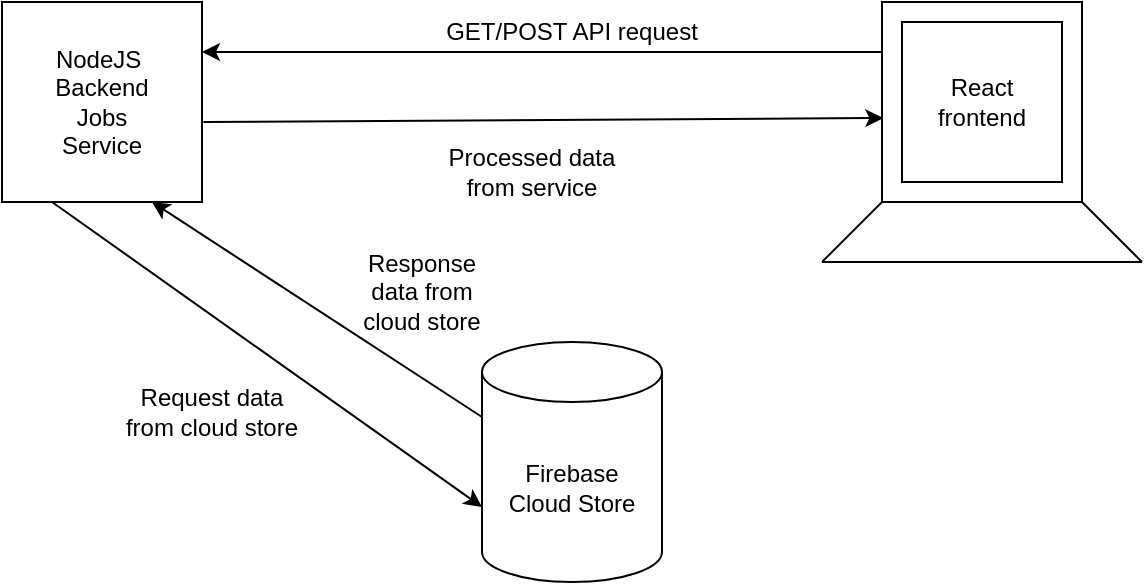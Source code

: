 <mxfile version="21.6.2" type="device">
  <diagram name="Page-1" id="yK_mSVt2A8b1Je5v2kyU">
    <mxGraphModel dx="794" dy="466" grid="1" gridSize="10" guides="1" tooltips="1" connect="1" arrows="1" fold="1" page="1" pageScale="1" pageWidth="850" pageHeight="1100" math="0" shadow="0">
      <root>
        <mxCell id="0" />
        <mxCell id="1" parent="0" />
        <mxCell id="-qdKztqQWDkX80fQBe4T-1" value="NodeJS&amp;nbsp;&lt;br&gt;Backend&lt;br&gt;Jobs&lt;br&gt;Service" style="whiteSpace=wrap;html=1;aspect=fixed;" vertex="1" parent="1">
          <mxGeometry x="80" y="120" width="100" height="100" as="geometry" />
        </mxCell>
        <mxCell id="-qdKztqQWDkX80fQBe4T-2" value="" style="whiteSpace=wrap;html=1;aspect=fixed;" vertex="1" parent="1">
          <mxGeometry x="520" y="120" width="100" height="100" as="geometry" />
        </mxCell>
        <mxCell id="-qdKztqQWDkX80fQBe4T-3" value="Firebase&lt;br&gt;Cloud Store" style="shape=cylinder3;whiteSpace=wrap;html=1;boundedLbl=1;backgroundOutline=1;size=15;" vertex="1" parent="1">
          <mxGeometry x="320" y="290" width="90" height="120" as="geometry" />
        </mxCell>
        <mxCell id="-qdKztqQWDkX80fQBe4T-4" value="" style="endArrow=classic;html=1;rounded=0;exitX=0;exitY=0.25;exitDx=0;exitDy=0;entryX=1;entryY=0.25;entryDx=0;entryDy=0;" edge="1" parent="1" source="-qdKztqQWDkX80fQBe4T-2" target="-qdKztqQWDkX80fQBe4T-1">
          <mxGeometry width="50" height="50" relative="1" as="geometry">
            <mxPoint x="420" y="160" as="sourcePoint" />
            <mxPoint x="470" y="110" as="targetPoint" />
          </mxGeometry>
        </mxCell>
        <mxCell id="-qdKztqQWDkX80fQBe4T-5" value="GET/POST API request" style="text;html=1;strokeColor=none;fillColor=none;align=center;verticalAlign=middle;whiteSpace=wrap;rounded=0;" vertex="1" parent="1">
          <mxGeometry x="295" y="120" width="140" height="30" as="geometry" />
        </mxCell>
        <mxCell id="-qdKztqQWDkX80fQBe4T-6" value="" style="endArrow=classic;html=1;rounded=0;exitX=0.25;exitY=1;exitDx=0;exitDy=0;entryX=0;entryY=0;entryDx=0;entryDy=82.5;entryPerimeter=0;" edge="1" parent="1" source="-qdKztqQWDkX80fQBe4T-1" target="-qdKztqQWDkX80fQBe4T-3">
          <mxGeometry width="50" height="50" relative="1" as="geometry">
            <mxPoint x="170" y="370" as="sourcePoint" />
            <mxPoint x="220" y="320" as="targetPoint" />
          </mxGeometry>
        </mxCell>
        <mxCell id="-qdKztqQWDkX80fQBe4T-7" value="Request data from cloud store" style="text;html=1;strokeColor=none;fillColor=none;align=center;verticalAlign=middle;whiteSpace=wrap;rounded=0;" vertex="1" parent="1">
          <mxGeometry x="140" y="310" width="90" height="30" as="geometry" />
        </mxCell>
        <mxCell id="-qdKztqQWDkX80fQBe4T-8" value="" style="endArrow=classic;html=1;rounded=0;exitX=0;exitY=0;exitDx=0;exitDy=37.5;exitPerimeter=0;entryX=0.75;entryY=1;entryDx=0;entryDy=0;" edge="1" parent="1" source="-qdKztqQWDkX80fQBe4T-3" target="-qdKztqQWDkX80fQBe4T-1">
          <mxGeometry width="50" height="50" relative="1" as="geometry">
            <mxPoint x="330" y="290" as="sourcePoint" />
            <mxPoint x="380" y="240" as="targetPoint" />
          </mxGeometry>
        </mxCell>
        <mxCell id="-qdKztqQWDkX80fQBe4T-11" value="Response data from cloud store" style="text;html=1;strokeColor=none;fillColor=none;align=center;verticalAlign=middle;whiteSpace=wrap;rounded=0;" vertex="1" parent="1">
          <mxGeometry x="250" y="250" width="80" height="30" as="geometry" />
        </mxCell>
        <mxCell id="-qdKztqQWDkX80fQBe4T-13" value="" style="endArrow=classic;html=1;rounded=0;exitX=1.007;exitY=0.6;exitDx=0;exitDy=0;exitPerimeter=0;entryX=0.007;entryY=0.58;entryDx=0;entryDy=0;entryPerimeter=0;" edge="1" parent="1" source="-qdKztqQWDkX80fQBe4T-1" target="-qdKztqQWDkX80fQBe4T-2">
          <mxGeometry width="50" height="50" relative="1" as="geometry">
            <mxPoint x="340" y="230" as="sourcePoint" />
            <mxPoint x="510" y="180" as="targetPoint" />
          </mxGeometry>
        </mxCell>
        <mxCell id="-qdKztqQWDkX80fQBe4T-15" value="Processed data from service" style="text;html=1;strokeColor=none;fillColor=none;align=center;verticalAlign=middle;whiteSpace=wrap;rounded=0;" vertex="1" parent="1">
          <mxGeometry x="300" y="190" width="90" height="30" as="geometry" />
        </mxCell>
        <mxCell id="-qdKztqQWDkX80fQBe4T-16" value="" style="endArrow=none;html=1;rounded=0;" edge="1" parent="1">
          <mxGeometry width="50" height="50" relative="1" as="geometry">
            <mxPoint x="490" y="250" as="sourcePoint" />
            <mxPoint x="520" y="220" as="targetPoint" />
          </mxGeometry>
        </mxCell>
        <mxCell id="-qdKztqQWDkX80fQBe4T-17" value="" style="endArrow=none;html=1;rounded=0;entryX=1;entryY=1;entryDx=0;entryDy=0;" edge="1" parent="1" target="-qdKztqQWDkX80fQBe4T-2">
          <mxGeometry width="50" height="50" relative="1" as="geometry">
            <mxPoint x="650" y="250" as="sourcePoint" />
            <mxPoint x="530" y="230" as="targetPoint" />
          </mxGeometry>
        </mxCell>
        <mxCell id="-qdKztqQWDkX80fQBe4T-18" value="" style="endArrow=none;html=1;rounded=0;" edge="1" parent="1">
          <mxGeometry width="50" height="50" relative="1" as="geometry">
            <mxPoint x="490" y="250" as="sourcePoint" />
            <mxPoint x="650" y="250" as="targetPoint" />
          </mxGeometry>
        </mxCell>
        <mxCell id="-qdKztqQWDkX80fQBe4T-19" value="" style="rounded=0;whiteSpace=wrap;html=1;" vertex="1" parent="1">
          <mxGeometry x="530" y="130" width="80" height="80" as="geometry" />
        </mxCell>
        <mxCell id="-qdKztqQWDkX80fQBe4T-20" value="React frontend" style="text;html=1;strokeColor=none;fillColor=none;align=center;verticalAlign=middle;whiteSpace=wrap;rounded=0;" vertex="1" parent="1">
          <mxGeometry x="540" y="155" width="60" height="30" as="geometry" />
        </mxCell>
      </root>
    </mxGraphModel>
  </diagram>
</mxfile>
